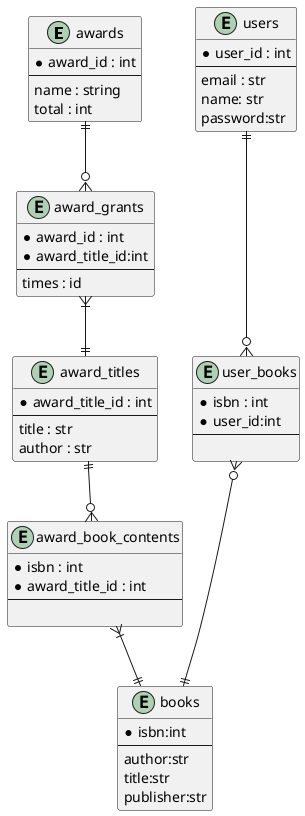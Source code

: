 @startuml

entity "awards" {
  * award_id : int
  --
  name : string
  total : int
}

entity "award_grants" {
  * award_id : int
  * award_title_id:int
  --
  times : id
}

entity "award_titles" {
  * award_title_id : int
  --
  title : str
  author : str
}


entity "award_book_contents" {
    *isbn : int
    *award_title_id : int
    --

}



awards ||--o{ award_grants

award_grants }|--|| award_titles

award_titles ||--o{ award_book_contents




' ユーザーのER図

entity "users" {
    *user_id : int
    --
    email : str
    name: str
    password:str
}

entity "user_books" {
    *isbn : int 
    *user_id:int
    --
    
}

entity "books"{
    *isbn:int
    --
    author:str
    title:str
    publisher:str
}

users||---o{user_books

user_books}o---||books

award_book_contents}|--||books




@enduml
